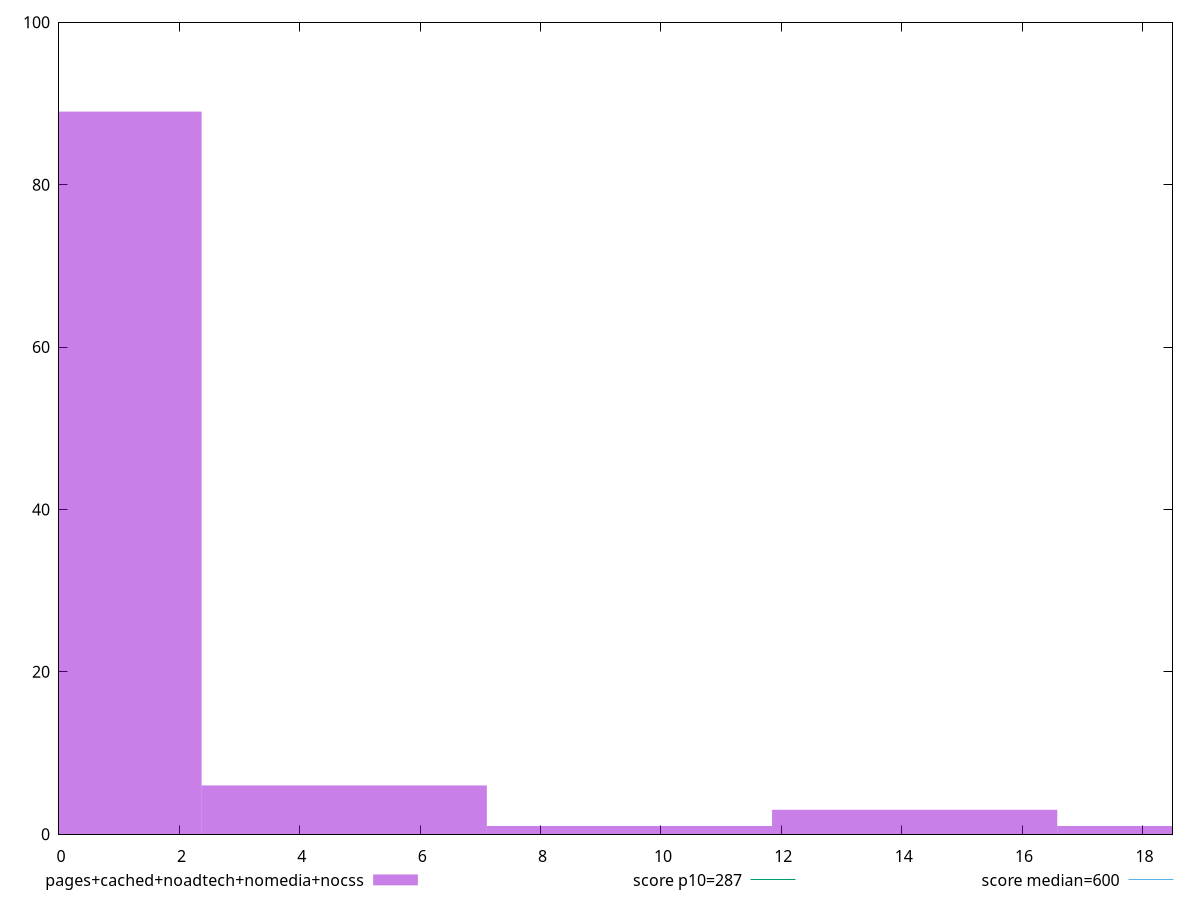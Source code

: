 reset

$pagesCachedNoadtechNomediaNocss <<EOF
4.738817469409645 6
0 89
14.216452408228935 3
18.95526987763858 1
9.47763493881929 1
EOF

set key outside below
set boxwidth 4.738817469409645
set xrange [0:18.5]
set yrange [0:100]
set trange [0:100]
set style fill transparent solid 0.5 noborder

set parametric
set terminal svg size 640, 490 enhanced background rgb 'white'
set output "report_00012_2021-02-09T11:01:39.952Z/total-blocking-time/comparison/histogram/4_vs_5.svg"

plot $pagesCachedNoadtechNomediaNocss title "pages+cached+noadtech+nomedia+nocss" with boxes, \
     287,t title "score p10=287", \
     600,t title "score median=600"

reset
